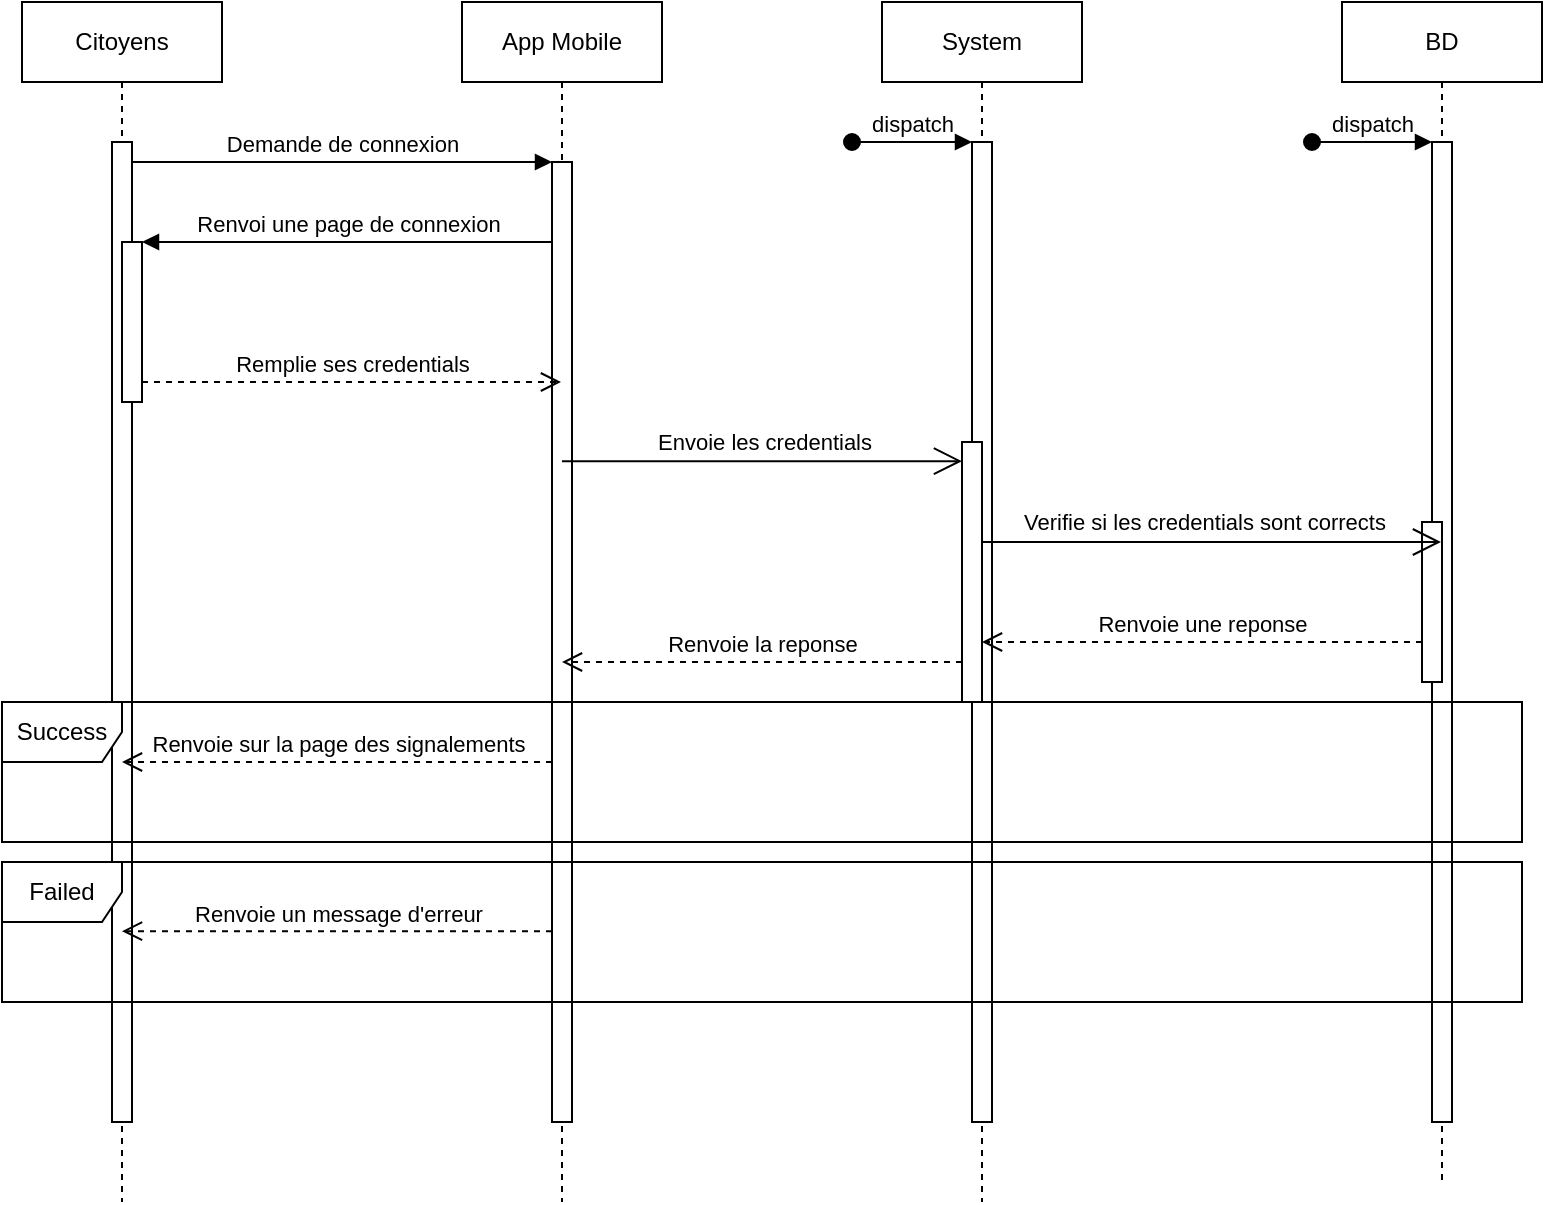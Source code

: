 <mxfile version="27.0.8">
  <diagram name="Page-1" id="2YBvvXClWsGukQMizWep">
    <mxGraphModel dx="1188" dy="664" grid="1" gridSize="10" guides="1" tooltips="1" connect="1" arrows="1" fold="1" page="1" pageScale="1" pageWidth="850" pageHeight="1100" math="0" shadow="0">
      <root>
        <mxCell id="0" />
        <mxCell id="1" parent="0" />
        <mxCell id="aM9ryv3xv72pqoxQDRHE-1" value="Citoyens" style="shape=umlLifeline;perimeter=lifelinePerimeter;whiteSpace=wrap;html=1;container=0;dropTarget=0;collapsible=0;recursiveResize=0;outlineConnect=0;portConstraint=eastwest;newEdgeStyle={&quot;edgeStyle&quot;:&quot;elbowEdgeStyle&quot;,&quot;elbow&quot;:&quot;vertical&quot;,&quot;curved&quot;:0,&quot;rounded&quot;:0};" parent="1" vertex="1">
          <mxGeometry x="40" y="40" width="100" height="600" as="geometry" />
        </mxCell>
        <mxCell id="aM9ryv3xv72pqoxQDRHE-2" value="" style="html=1;points=[];perimeter=orthogonalPerimeter;outlineConnect=0;targetShapes=umlLifeline;portConstraint=eastwest;newEdgeStyle={&quot;edgeStyle&quot;:&quot;elbowEdgeStyle&quot;,&quot;elbow&quot;:&quot;vertical&quot;,&quot;curved&quot;:0,&quot;rounded&quot;:0};" parent="aM9ryv3xv72pqoxQDRHE-1" vertex="1">
          <mxGeometry x="45" y="70" width="10" height="490" as="geometry" />
        </mxCell>
        <mxCell id="aM9ryv3xv72pqoxQDRHE-4" value="" style="html=1;points=[];perimeter=orthogonalPerimeter;outlineConnect=0;targetShapes=umlLifeline;portConstraint=eastwest;newEdgeStyle={&quot;edgeStyle&quot;:&quot;elbowEdgeStyle&quot;,&quot;elbow&quot;:&quot;vertical&quot;,&quot;curved&quot;:0,&quot;rounded&quot;:0};" parent="aM9ryv3xv72pqoxQDRHE-1" vertex="1">
          <mxGeometry x="50" y="120" width="10" height="80" as="geometry" />
        </mxCell>
        <mxCell id="aM9ryv3xv72pqoxQDRHE-5" value="App Mobile" style="shape=umlLifeline;perimeter=lifelinePerimeter;whiteSpace=wrap;html=1;container=0;dropTarget=0;collapsible=0;recursiveResize=0;outlineConnect=0;portConstraint=eastwest;newEdgeStyle={&quot;edgeStyle&quot;:&quot;elbowEdgeStyle&quot;,&quot;elbow&quot;:&quot;vertical&quot;,&quot;curved&quot;:0,&quot;rounded&quot;:0};" parent="1" vertex="1">
          <mxGeometry x="260" y="40" width="100" height="600" as="geometry" />
        </mxCell>
        <mxCell id="aM9ryv3xv72pqoxQDRHE-6" value="" style="html=1;points=[];perimeter=orthogonalPerimeter;outlineConnect=0;targetShapes=umlLifeline;portConstraint=eastwest;newEdgeStyle={&quot;edgeStyle&quot;:&quot;elbowEdgeStyle&quot;,&quot;elbow&quot;:&quot;vertical&quot;,&quot;curved&quot;:0,&quot;rounded&quot;:0};" parent="aM9ryv3xv72pqoxQDRHE-5" vertex="1">
          <mxGeometry x="45" y="80" width="10" height="480" as="geometry" />
        </mxCell>
        <mxCell id="aM9ryv3xv72pqoxQDRHE-7" value="Demande de connexion" style="html=1;verticalAlign=bottom;endArrow=block;edgeStyle=elbowEdgeStyle;elbow=vertical;curved=0;rounded=0;" parent="1" source="aM9ryv3xv72pqoxQDRHE-2" target="aM9ryv3xv72pqoxQDRHE-6" edge="1">
          <mxGeometry relative="1" as="geometry">
            <mxPoint x="195" y="130" as="sourcePoint" />
            <Array as="points">
              <mxPoint x="180" y="120" />
            </Array>
          </mxGeometry>
        </mxCell>
        <mxCell id="aM9ryv3xv72pqoxQDRHE-9" value="Renvoi une page de connexion" style="html=1;verticalAlign=bottom;endArrow=block;edgeStyle=elbowEdgeStyle;elbow=horizontal;curved=0;rounded=0;" parent="1" source="aM9ryv3xv72pqoxQDRHE-6" target="aM9ryv3xv72pqoxQDRHE-4" edge="1">
          <mxGeometry relative="1" as="geometry">
            <mxPoint x="175" y="160" as="sourcePoint" />
            <Array as="points">
              <mxPoint x="190" y="160" />
            </Array>
          </mxGeometry>
        </mxCell>
        <mxCell id="ne0lmbS-wvlBsd26nEPT-11" value="System" style="shape=umlLifeline;perimeter=lifelinePerimeter;whiteSpace=wrap;html=1;container=0;dropTarget=0;collapsible=0;recursiveResize=0;outlineConnect=0;portConstraint=eastwest;newEdgeStyle={&quot;edgeStyle&quot;:&quot;elbowEdgeStyle&quot;,&quot;elbow&quot;:&quot;vertical&quot;,&quot;curved&quot;:0,&quot;rounded&quot;:0};" vertex="1" parent="1">
          <mxGeometry x="470" y="40" width="100" height="600" as="geometry" />
        </mxCell>
        <mxCell id="ne0lmbS-wvlBsd26nEPT-12" value="" style="html=1;points=[];perimeter=orthogonalPerimeter;outlineConnect=0;targetShapes=umlLifeline;portConstraint=eastwest;newEdgeStyle={&quot;edgeStyle&quot;:&quot;elbowEdgeStyle&quot;,&quot;elbow&quot;:&quot;vertical&quot;,&quot;curved&quot;:0,&quot;rounded&quot;:0};" vertex="1" parent="ne0lmbS-wvlBsd26nEPT-11">
          <mxGeometry x="45" y="70" width="10" height="490" as="geometry" />
        </mxCell>
        <mxCell id="ne0lmbS-wvlBsd26nEPT-13" value="dispatch" style="html=1;verticalAlign=bottom;startArrow=oval;endArrow=block;startSize=8;edgeStyle=elbowEdgeStyle;elbow=vertical;curved=0;rounded=0;" edge="1" parent="ne0lmbS-wvlBsd26nEPT-11" target="ne0lmbS-wvlBsd26nEPT-12">
          <mxGeometry relative="1" as="geometry">
            <mxPoint x="-15" y="70" as="sourcePoint" />
          </mxGeometry>
        </mxCell>
        <mxCell id="ne0lmbS-wvlBsd26nEPT-33" value="" style="html=1;points=[[0,0,0,0,5],[0,1,0,0,-5],[1,0,0,0,5],[1,1,0,0,-5]];perimeter=orthogonalPerimeter;outlineConnect=0;targetShapes=umlLifeline;portConstraint=eastwest;newEdgeStyle={&quot;curved&quot;:0,&quot;rounded&quot;:0};" vertex="1" parent="ne0lmbS-wvlBsd26nEPT-11">
          <mxGeometry x="40" y="220" width="10" height="130" as="geometry" />
        </mxCell>
        <mxCell id="ne0lmbS-wvlBsd26nEPT-15" value="BD" style="shape=umlLifeline;perimeter=lifelinePerimeter;whiteSpace=wrap;html=1;container=0;dropTarget=0;collapsible=0;recursiveResize=0;outlineConnect=0;portConstraint=eastwest;newEdgeStyle={&quot;edgeStyle&quot;:&quot;elbowEdgeStyle&quot;,&quot;elbow&quot;:&quot;vertical&quot;,&quot;curved&quot;:0,&quot;rounded&quot;:0};" vertex="1" parent="1">
          <mxGeometry x="700" y="40" width="100" height="590" as="geometry" />
        </mxCell>
        <mxCell id="ne0lmbS-wvlBsd26nEPT-16" value="" style="html=1;points=[];perimeter=orthogonalPerimeter;outlineConnect=0;targetShapes=umlLifeline;portConstraint=eastwest;newEdgeStyle={&quot;edgeStyle&quot;:&quot;elbowEdgeStyle&quot;,&quot;elbow&quot;:&quot;vertical&quot;,&quot;curved&quot;:0,&quot;rounded&quot;:0};" vertex="1" parent="ne0lmbS-wvlBsd26nEPT-15">
          <mxGeometry x="45" y="70" width="10" height="490" as="geometry" />
        </mxCell>
        <mxCell id="ne0lmbS-wvlBsd26nEPT-17" value="dispatch" style="html=1;verticalAlign=bottom;startArrow=oval;endArrow=block;startSize=8;edgeStyle=elbowEdgeStyle;elbow=vertical;curved=0;rounded=0;" edge="1" parent="ne0lmbS-wvlBsd26nEPT-15" target="ne0lmbS-wvlBsd26nEPT-16">
          <mxGeometry relative="1" as="geometry">
            <mxPoint x="-15" y="70" as="sourcePoint" />
          </mxGeometry>
        </mxCell>
        <mxCell id="ne0lmbS-wvlBsd26nEPT-18" value="" style="html=1;points=[];perimeter=orthogonalPerimeter;outlineConnect=0;targetShapes=umlLifeline;portConstraint=eastwest;newEdgeStyle={&quot;edgeStyle&quot;:&quot;elbowEdgeStyle&quot;,&quot;elbow&quot;:&quot;vertical&quot;,&quot;curved&quot;:0,&quot;rounded&quot;:0};" vertex="1" parent="ne0lmbS-wvlBsd26nEPT-15">
          <mxGeometry x="40" y="260" width="10" height="80" as="geometry" />
        </mxCell>
        <mxCell id="ne0lmbS-wvlBsd26nEPT-24" value="Failed" style="shape=umlFrame;whiteSpace=wrap;html=1;pointerEvents=0;" vertex="1" parent="1">
          <mxGeometry x="30" y="470" width="760" height="70" as="geometry" />
        </mxCell>
        <mxCell id="ne0lmbS-wvlBsd26nEPT-32" value="Remplie ses credentials" style="html=1;verticalAlign=bottom;endArrow=open;dashed=1;endSize=8;curved=0;rounded=0;" edge="1" parent="1" target="aM9ryv3xv72pqoxQDRHE-5">
          <mxGeometry relative="1" as="geometry">
            <mxPoint x="100" y="230" as="sourcePoint" />
            <mxPoint x="209.5" y="230" as="targetPoint" />
          </mxGeometry>
        </mxCell>
        <mxCell id="ne0lmbS-wvlBsd26nEPT-38" value="Renvoie une reponse" style="html=1;verticalAlign=bottom;endArrow=open;dashed=1;endSize=8;curved=0;rounded=0;" edge="1" parent="1" target="ne0lmbS-wvlBsd26nEPT-11">
          <mxGeometry relative="1" as="geometry">
            <mxPoint x="740" y="360" as="sourcePoint" />
            <mxPoint x="660" y="360" as="targetPoint" />
          </mxGeometry>
        </mxCell>
        <mxCell id="ne0lmbS-wvlBsd26nEPT-40" value="" style="endArrow=open;endFill=1;endSize=12;html=1;rounded=0;" edge="1" parent="1" target="ne0lmbS-wvlBsd26nEPT-33">
          <mxGeometry width="160" relative="1" as="geometry">
            <mxPoint x="310" y="269.58" as="sourcePoint" />
            <mxPoint x="470" y="269.58" as="targetPoint" />
          </mxGeometry>
        </mxCell>
        <mxCell id="ne0lmbS-wvlBsd26nEPT-41" value="Envoie les credentials" style="edgeLabel;html=1;align=center;verticalAlign=middle;resizable=0;points=[];" vertex="1" connectable="0" parent="ne0lmbS-wvlBsd26nEPT-40">
          <mxGeometry x="0.045" y="-1" relative="1" as="geometry">
            <mxPoint x="-4" y="-11" as="offset" />
          </mxGeometry>
        </mxCell>
        <mxCell id="ne0lmbS-wvlBsd26nEPT-42" value="" style="endArrow=open;endFill=1;endSize=12;html=1;rounded=0;" edge="1" parent="1" target="ne0lmbS-wvlBsd26nEPT-15">
          <mxGeometry width="160" relative="1" as="geometry">
            <mxPoint x="520" y="310" as="sourcePoint" />
            <mxPoint x="680" y="310" as="targetPoint" />
          </mxGeometry>
        </mxCell>
        <mxCell id="ne0lmbS-wvlBsd26nEPT-44" value="Verifie si les credentials sont corrects" style="edgeLabel;html=1;align=center;verticalAlign=middle;resizable=0;points=[];" vertex="1" connectable="0" parent="ne0lmbS-wvlBsd26nEPT-42">
          <mxGeometry x="-0.082" y="-3" relative="1" as="geometry">
            <mxPoint x="5" y="-13" as="offset" />
          </mxGeometry>
        </mxCell>
        <mxCell id="ne0lmbS-wvlBsd26nEPT-45" value="Renvoie la reponse" style="html=1;verticalAlign=bottom;endArrow=open;dashed=1;endSize=8;curved=0;rounded=0;" edge="1" parent="1" target="aM9ryv3xv72pqoxQDRHE-5">
          <mxGeometry relative="1" as="geometry">
            <mxPoint x="510" y="370" as="sourcePoint" />
            <mxPoint x="430" y="370" as="targetPoint" />
          </mxGeometry>
        </mxCell>
        <mxCell id="ne0lmbS-wvlBsd26nEPT-46" value="Renvoie sur la page des signalements" style="html=1;verticalAlign=bottom;endArrow=open;dashed=1;endSize=8;curved=0;rounded=0;" edge="1" parent="1" source="aM9ryv3xv72pqoxQDRHE-6">
          <mxGeometry relative="1" as="geometry">
            <mxPoint x="170" y="420" as="sourcePoint" />
            <mxPoint x="90" y="420" as="targetPoint" />
          </mxGeometry>
        </mxCell>
        <mxCell id="ne0lmbS-wvlBsd26nEPT-47" value="Success" style="shape=umlFrame;whiteSpace=wrap;html=1;pointerEvents=0;" vertex="1" parent="1">
          <mxGeometry x="30" y="390" width="760" height="70" as="geometry" />
        </mxCell>
        <mxCell id="ne0lmbS-wvlBsd26nEPT-48" value="Renvoie un message d&#39;erreur" style="html=1;verticalAlign=bottom;endArrow=open;dashed=1;endSize=8;curved=0;rounded=0;" edge="1" parent="1">
          <mxGeometry relative="1" as="geometry">
            <mxPoint x="305" y="504.58" as="sourcePoint" />
            <mxPoint x="90" y="504.58" as="targetPoint" />
          </mxGeometry>
        </mxCell>
      </root>
    </mxGraphModel>
  </diagram>
</mxfile>
